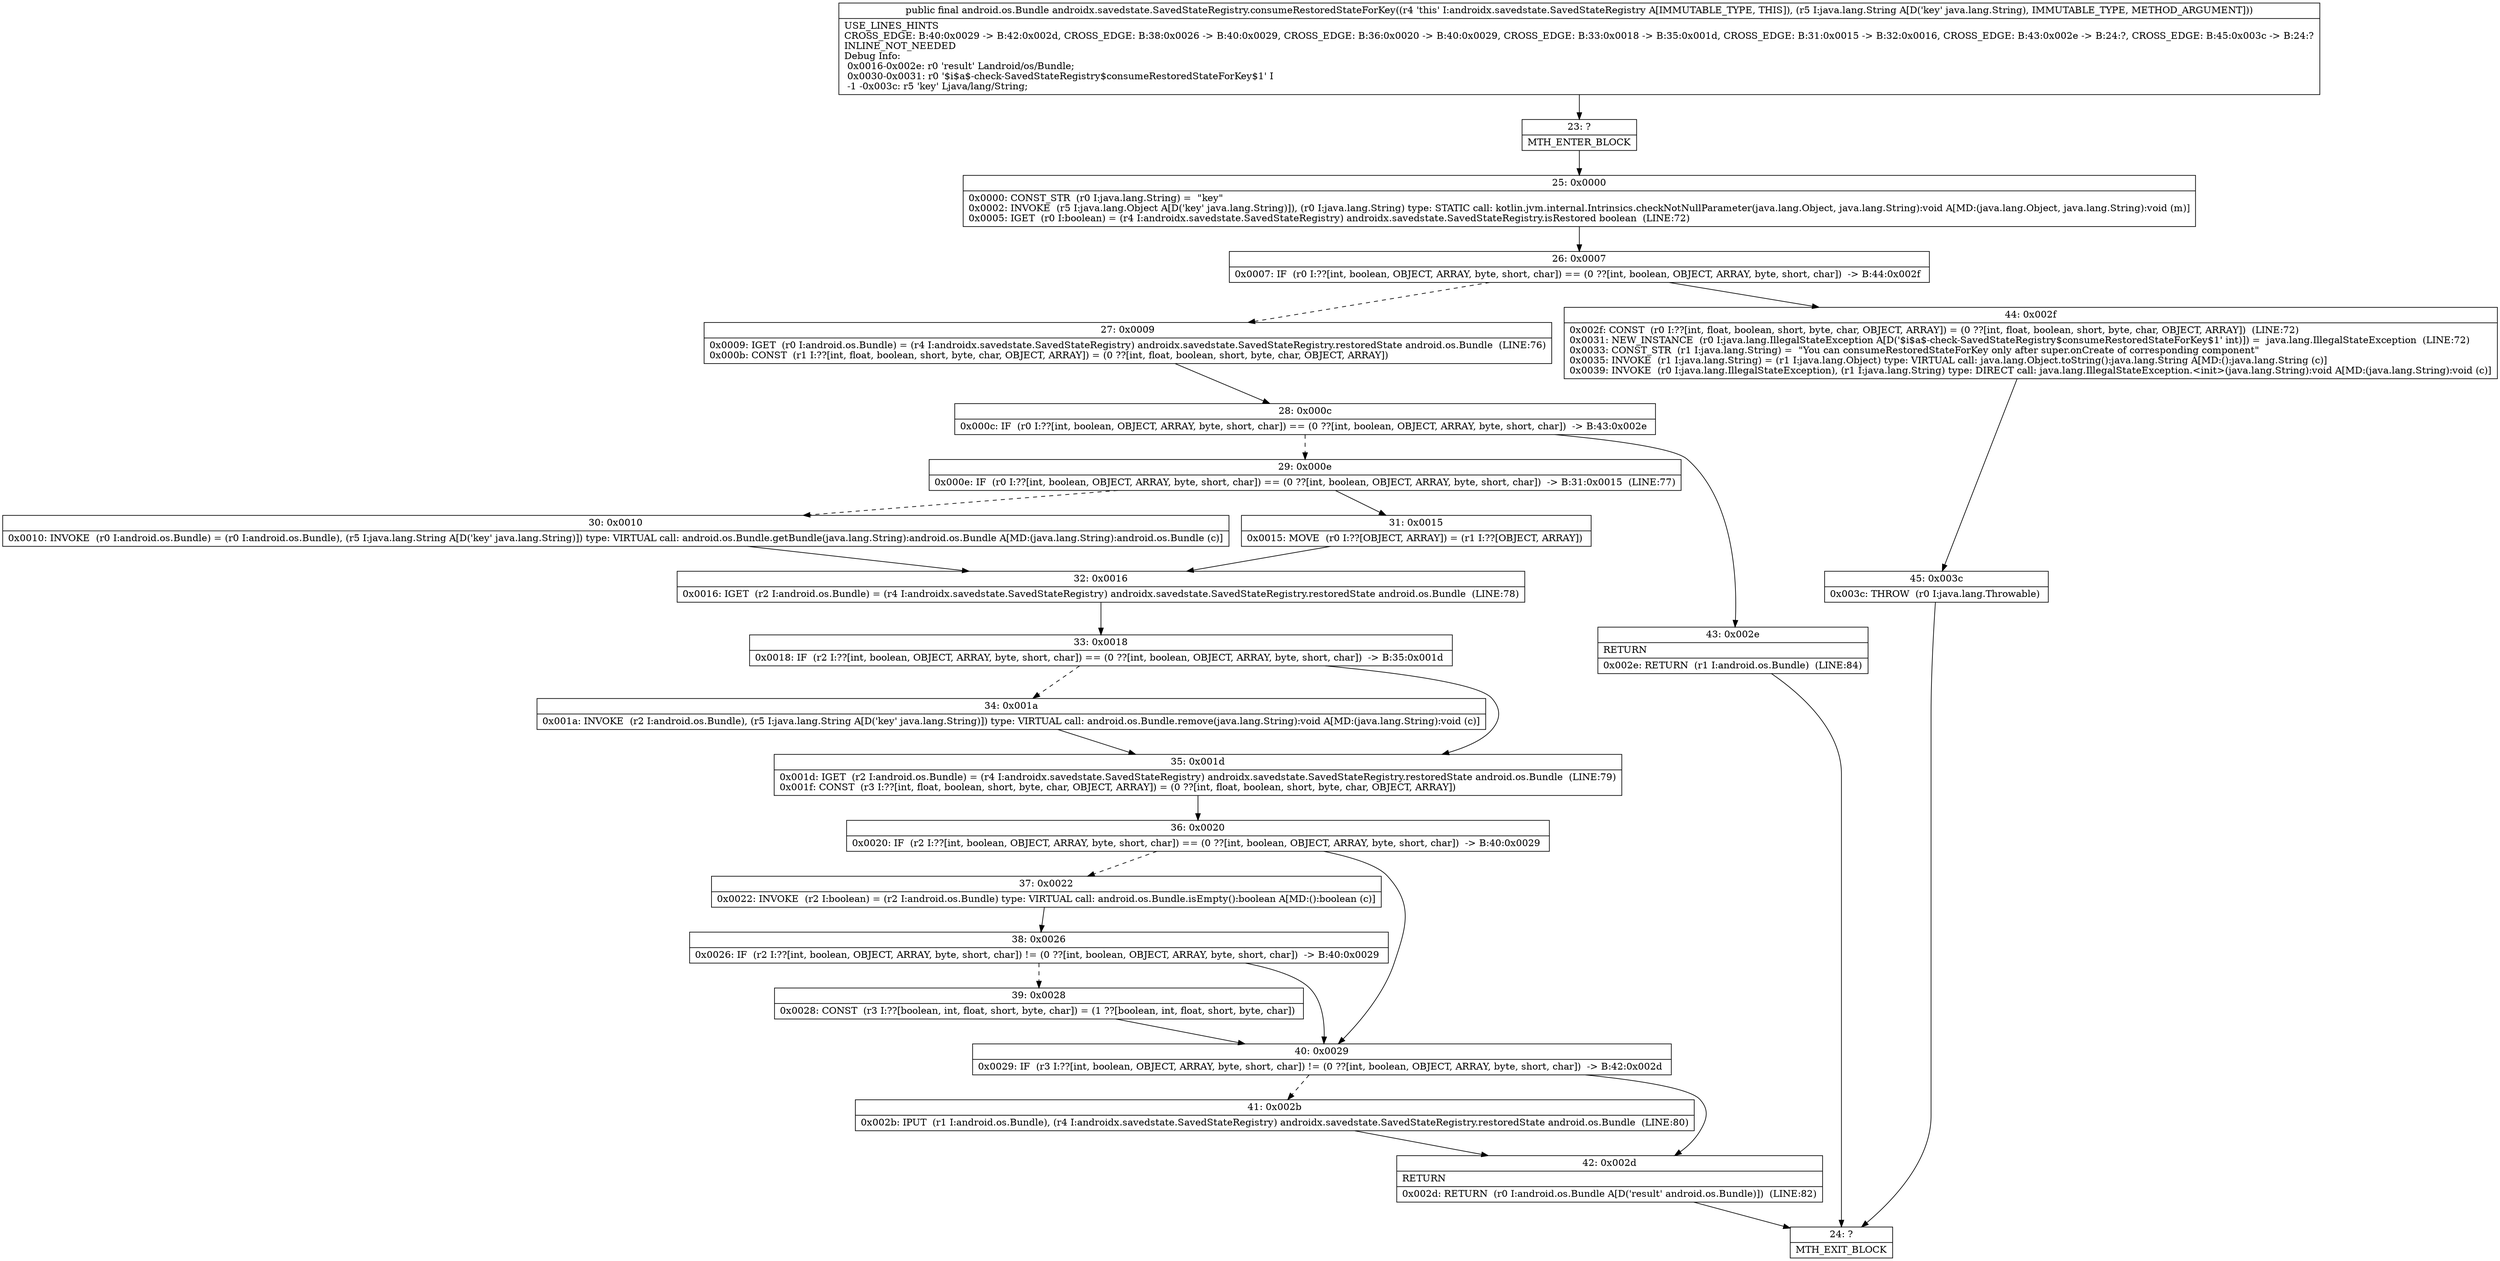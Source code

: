 digraph "CFG forandroidx.savedstate.SavedStateRegistry.consumeRestoredStateForKey(Ljava\/lang\/String;)Landroid\/os\/Bundle;" {
Node_23 [shape=record,label="{23\:\ ?|MTH_ENTER_BLOCK\l}"];
Node_25 [shape=record,label="{25\:\ 0x0000|0x0000: CONST_STR  (r0 I:java.lang.String) =  \"key\" \l0x0002: INVOKE  (r5 I:java.lang.Object A[D('key' java.lang.String)]), (r0 I:java.lang.String) type: STATIC call: kotlin.jvm.internal.Intrinsics.checkNotNullParameter(java.lang.Object, java.lang.String):void A[MD:(java.lang.Object, java.lang.String):void (m)]\l0x0005: IGET  (r0 I:boolean) = (r4 I:androidx.savedstate.SavedStateRegistry) androidx.savedstate.SavedStateRegistry.isRestored boolean  (LINE:72)\l}"];
Node_26 [shape=record,label="{26\:\ 0x0007|0x0007: IF  (r0 I:??[int, boolean, OBJECT, ARRAY, byte, short, char]) == (0 ??[int, boolean, OBJECT, ARRAY, byte, short, char])  \-\> B:44:0x002f \l}"];
Node_27 [shape=record,label="{27\:\ 0x0009|0x0009: IGET  (r0 I:android.os.Bundle) = (r4 I:androidx.savedstate.SavedStateRegistry) androidx.savedstate.SavedStateRegistry.restoredState android.os.Bundle  (LINE:76)\l0x000b: CONST  (r1 I:??[int, float, boolean, short, byte, char, OBJECT, ARRAY]) = (0 ??[int, float, boolean, short, byte, char, OBJECT, ARRAY]) \l}"];
Node_28 [shape=record,label="{28\:\ 0x000c|0x000c: IF  (r0 I:??[int, boolean, OBJECT, ARRAY, byte, short, char]) == (0 ??[int, boolean, OBJECT, ARRAY, byte, short, char])  \-\> B:43:0x002e \l}"];
Node_29 [shape=record,label="{29\:\ 0x000e|0x000e: IF  (r0 I:??[int, boolean, OBJECT, ARRAY, byte, short, char]) == (0 ??[int, boolean, OBJECT, ARRAY, byte, short, char])  \-\> B:31:0x0015  (LINE:77)\l}"];
Node_30 [shape=record,label="{30\:\ 0x0010|0x0010: INVOKE  (r0 I:android.os.Bundle) = (r0 I:android.os.Bundle), (r5 I:java.lang.String A[D('key' java.lang.String)]) type: VIRTUAL call: android.os.Bundle.getBundle(java.lang.String):android.os.Bundle A[MD:(java.lang.String):android.os.Bundle (c)]\l}"];
Node_32 [shape=record,label="{32\:\ 0x0016|0x0016: IGET  (r2 I:android.os.Bundle) = (r4 I:androidx.savedstate.SavedStateRegistry) androidx.savedstate.SavedStateRegistry.restoredState android.os.Bundle  (LINE:78)\l}"];
Node_33 [shape=record,label="{33\:\ 0x0018|0x0018: IF  (r2 I:??[int, boolean, OBJECT, ARRAY, byte, short, char]) == (0 ??[int, boolean, OBJECT, ARRAY, byte, short, char])  \-\> B:35:0x001d \l}"];
Node_34 [shape=record,label="{34\:\ 0x001a|0x001a: INVOKE  (r2 I:android.os.Bundle), (r5 I:java.lang.String A[D('key' java.lang.String)]) type: VIRTUAL call: android.os.Bundle.remove(java.lang.String):void A[MD:(java.lang.String):void (c)]\l}"];
Node_35 [shape=record,label="{35\:\ 0x001d|0x001d: IGET  (r2 I:android.os.Bundle) = (r4 I:androidx.savedstate.SavedStateRegistry) androidx.savedstate.SavedStateRegistry.restoredState android.os.Bundle  (LINE:79)\l0x001f: CONST  (r3 I:??[int, float, boolean, short, byte, char, OBJECT, ARRAY]) = (0 ??[int, float, boolean, short, byte, char, OBJECT, ARRAY]) \l}"];
Node_36 [shape=record,label="{36\:\ 0x0020|0x0020: IF  (r2 I:??[int, boolean, OBJECT, ARRAY, byte, short, char]) == (0 ??[int, boolean, OBJECT, ARRAY, byte, short, char])  \-\> B:40:0x0029 \l}"];
Node_37 [shape=record,label="{37\:\ 0x0022|0x0022: INVOKE  (r2 I:boolean) = (r2 I:android.os.Bundle) type: VIRTUAL call: android.os.Bundle.isEmpty():boolean A[MD:():boolean (c)]\l}"];
Node_38 [shape=record,label="{38\:\ 0x0026|0x0026: IF  (r2 I:??[int, boolean, OBJECT, ARRAY, byte, short, char]) != (0 ??[int, boolean, OBJECT, ARRAY, byte, short, char])  \-\> B:40:0x0029 \l}"];
Node_39 [shape=record,label="{39\:\ 0x0028|0x0028: CONST  (r3 I:??[boolean, int, float, short, byte, char]) = (1 ??[boolean, int, float, short, byte, char]) \l}"];
Node_40 [shape=record,label="{40\:\ 0x0029|0x0029: IF  (r3 I:??[int, boolean, OBJECT, ARRAY, byte, short, char]) != (0 ??[int, boolean, OBJECT, ARRAY, byte, short, char])  \-\> B:42:0x002d \l}"];
Node_41 [shape=record,label="{41\:\ 0x002b|0x002b: IPUT  (r1 I:android.os.Bundle), (r4 I:androidx.savedstate.SavedStateRegistry) androidx.savedstate.SavedStateRegistry.restoredState android.os.Bundle  (LINE:80)\l}"];
Node_42 [shape=record,label="{42\:\ 0x002d|RETURN\l|0x002d: RETURN  (r0 I:android.os.Bundle A[D('result' android.os.Bundle)])  (LINE:82)\l}"];
Node_24 [shape=record,label="{24\:\ ?|MTH_EXIT_BLOCK\l}"];
Node_31 [shape=record,label="{31\:\ 0x0015|0x0015: MOVE  (r0 I:??[OBJECT, ARRAY]) = (r1 I:??[OBJECT, ARRAY]) \l}"];
Node_43 [shape=record,label="{43\:\ 0x002e|RETURN\l|0x002e: RETURN  (r1 I:android.os.Bundle)  (LINE:84)\l}"];
Node_44 [shape=record,label="{44\:\ 0x002f|0x002f: CONST  (r0 I:??[int, float, boolean, short, byte, char, OBJECT, ARRAY]) = (0 ??[int, float, boolean, short, byte, char, OBJECT, ARRAY])  (LINE:72)\l0x0031: NEW_INSTANCE  (r0 I:java.lang.IllegalStateException A[D('$i$a$\-check\-SavedStateRegistry$consumeRestoredStateForKey$1' int)]) =  java.lang.IllegalStateException  (LINE:72)\l0x0033: CONST_STR  (r1 I:java.lang.String) =  \"You can consumeRestoredStateForKey only after super.onCreate of corresponding component\" \l0x0035: INVOKE  (r1 I:java.lang.String) = (r1 I:java.lang.Object) type: VIRTUAL call: java.lang.Object.toString():java.lang.String A[MD:():java.lang.String (c)]\l0x0039: INVOKE  (r0 I:java.lang.IllegalStateException), (r1 I:java.lang.String) type: DIRECT call: java.lang.IllegalStateException.\<init\>(java.lang.String):void A[MD:(java.lang.String):void (c)]\l}"];
Node_45 [shape=record,label="{45\:\ 0x003c|0x003c: THROW  (r0 I:java.lang.Throwable) \l}"];
MethodNode[shape=record,label="{public final android.os.Bundle androidx.savedstate.SavedStateRegistry.consumeRestoredStateForKey((r4 'this' I:androidx.savedstate.SavedStateRegistry A[IMMUTABLE_TYPE, THIS]), (r5 I:java.lang.String A[D('key' java.lang.String), IMMUTABLE_TYPE, METHOD_ARGUMENT]))  | USE_LINES_HINTS\lCROSS_EDGE: B:40:0x0029 \-\> B:42:0x002d, CROSS_EDGE: B:38:0x0026 \-\> B:40:0x0029, CROSS_EDGE: B:36:0x0020 \-\> B:40:0x0029, CROSS_EDGE: B:33:0x0018 \-\> B:35:0x001d, CROSS_EDGE: B:31:0x0015 \-\> B:32:0x0016, CROSS_EDGE: B:43:0x002e \-\> B:24:?, CROSS_EDGE: B:45:0x003c \-\> B:24:?\lINLINE_NOT_NEEDED\lDebug Info:\l  0x0016\-0x002e: r0 'result' Landroid\/os\/Bundle;\l  0x0030\-0x0031: r0 '$i$a$\-check\-SavedStateRegistry$consumeRestoredStateForKey$1' I\l  \-1 \-0x003c: r5 'key' Ljava\/lang\/String;\l}"];
MethodNode -> Node_23;Node_23 -> Node_25;
Node_25 -> Node_26;
Node_26 -> Node_27[style=dashed];
Node_26 -> Node_44;
Node_27 -> Node_28;
Node_28 -> Node_29[style=dashed];
Node_28 -> Node_43;
Node_29 -> Node_30[style=dashed];
Node_29 -> Node_31;
Node_30 -> Node_32;
Node_32 -> Node_33;
Node_33 -> Node_34[style=dashed];
Node_33 -> Node_35;
Node_34 -> Node_35;
Node_35 -> Node_36;
Node_36 -> Node_37[style=dashed];
Node_36 -> Node_40;
Node_37 -> Node_38;
Node_38 -> Node_39[style=dashed];
Node_38 -> Node_40;
Node_39 -> Node_40;
Node_40 -> Node_41[style=dashed];
Node_40 -> Node_42;
Node_41 -> Node_42;
Node_42 -> Node_24;
Node_31 -> Node_32;
Node_43 -> Node_24;
Node_44 -> Node_45;
Node_45 -> Node_24;
}

